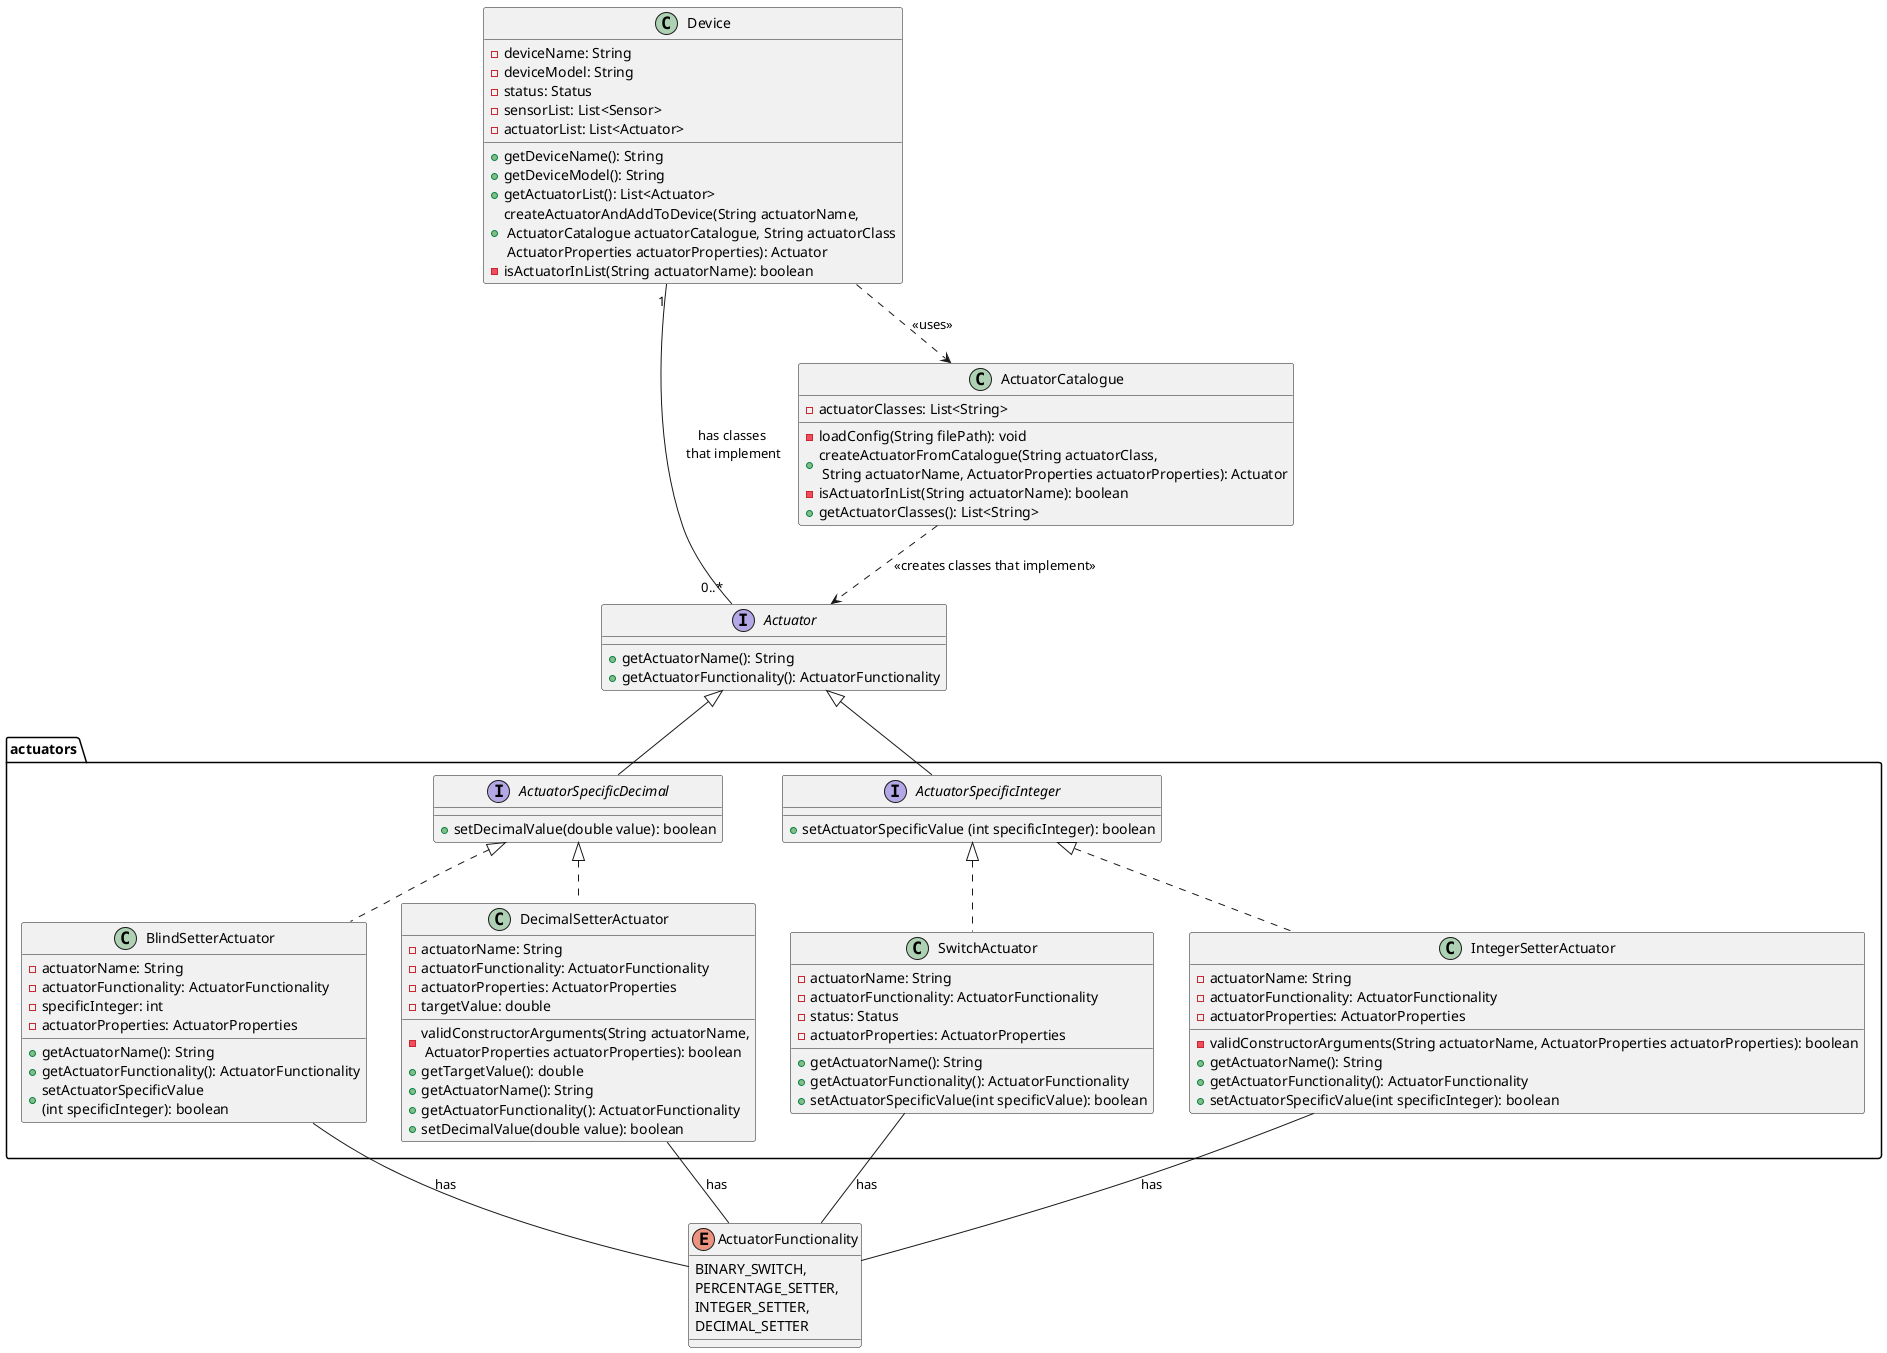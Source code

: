 @startuml
enum ActuatorFunctionality {
    BINARY_SWITCH,
    PERCENTAGE_SETTER,
    INTEGER_SETTER,
    DECIMAL_SETTER
}

interface Actuator {
+ getActuatorName(): String
+ getActuatorFunctionality(): ActuatorFunctionality
}

class ActuatorCatalogue {
- actuatorClasses: List<String>
- loadConfig(String filePath): void
+ createActuatorFromCatalogue(String actuatorClass,\n String actuatorName, ActuatorProperties actuatorProperties): Actuator
- isActuatorInList(String actuatorName): boolean
+ getActuatorClasses(): List<String>
}
ActuatorCatalogue ..> Actuator: <<creates classes that implement>>

class Device {
- deviceName: String
- deviceModel: String
- status: Status
- sensorList: List<Sensor>
- actuatorList: List<Actuator>
+ getDeviceName(): String
+ getDeviceModel(): String
+ getActuatorList(): List<Actuator>
+ createActuatorAndAddToDevice(String actuatorName,\n ActuatorCatalogue actuatorCatalogue, String actuatorClass\n ActuatorProperties actuatorProperties): Actuator
- isActuatorInList(String actuatorName): boolean
}


Device ..> ActuatorCatalogue:<<uses>>
Device "1" -- "0..*" Actuator: has classes\n that implement


package actuators {
    interface ActuatorSpecificDecimal {
    + setDecimalValue(double value): boolean
    }

    interface ActuatorSpecificInteger {
    + setActuatorSpecificValue (int specificInteger): boolean
    }

    class BlindSetterActuator implements ActuatorSpecificDecimal {
    - actuatorName: String
    - actuatorFunctionality: ActuatorFunctionality
    - specificInteger: int
    - actuatorProperties: ActuatorProperties
    + getActuatorName(): String
    + getActuatorFunctionality(): ActuatorFunctionality
    + setActuatorSpecificValue\n(int specificInteger): boolean
    }
    BlindSetterActuator -- ActuatorFunctionality: has

    class DecimalSetterActuator implements ActuatorSpecificDecimal{
    - actuatorName: String
    - actuatorFunctionality: ActuatorFunctionality
    - actuatorProperties: ActuatorProperties
    - targetValue: double
    - validConstructorArguments(String actuatorName,\n ActuatorProperties actuatorProperties): boolean
    + getTargetValue(): double
    + getActuatorName(): String
    + getActuatorFunctionality(): ActuatorFunctionality
    + setDecimalValue(double value): boolean
    }
    DecimalSetterActuator -- ActuatorFunctionality: has

    class SwitchActuator implements ActuatorSpecificInteger{
    - actuatorName: String
    - actuatorFunctionality: ActuatorFunctionality
    - status: Status
    - actuatorProperties: ActuatorProperties
    + getActuatorName(): String
    + getActuatorFunctionality(): ActuatorFunctionality
    + setActuatorSpecificValue(int specificValue): boolean
    }
    SwitchActuator -- ActuatorFunctionality:has

    class IntegerSetterActuator implements ActuatorSpecificInteger {
    -actuatorName: String
    -actuatorFunctionality: ActuatorFunctionality
    -actuatorProperties: ActuatorProperties
    -validConstructorArguments(String actuatorName, ActuatorProperties actuatorProperties): boolean
    +getActuatorName(): String
    +getActuatorFunctionality(): ActuatorFunctionality
    +setActuatorSpecificValue(int specificInteger): boolean
    }
    IntegerSetterActuator -- ActuatorFunctionality: has
}

Actuator <|-- ActuatorSpecificDecimal
Actuator <|-- ActuatorSpecificInteger



@enduml